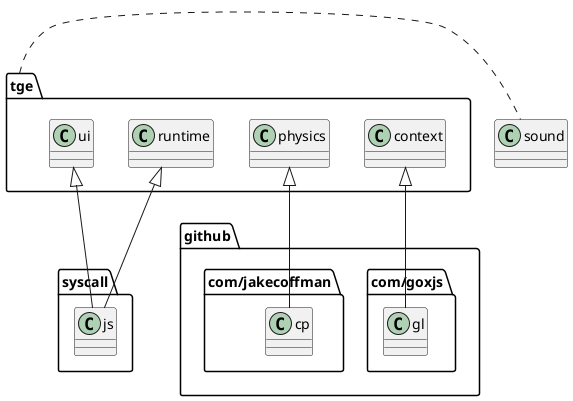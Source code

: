 ```plantuml
@startuml Browser Implementation
tge.runtime <|-- "syscall.js"
tge.context <|-- "github.com/goxjs.gl"
tge.ui <|-- "syscall.js"
tge.physics <|-- "github.com/jakecoffman.cp"
tge.sound
@enduml
```